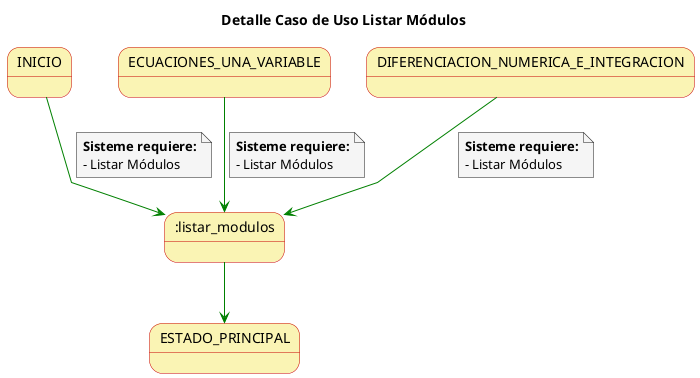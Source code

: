 @startuml

skinparam state {
  BackgroundColor #faf4b4
  BorderColor #c90000
}

skinparam note {
  BackgroundColor #f5f5f5
}

skinparam linetype polyline

title Detalle Caso de Uso Listar Módulos


INICIO-[#green]-> :listar_modulos
note on link
  **Sisteme requiere:**
  - Listar Módulos
end note

ECUACIONES_UNA_VARIABLE-[#green]-> :listar_modulos
note on link
  **Sisteme requiere:**
  - Listar Módulos
end note

DIFERENCIACION_NUMERICA_E_INTEGRACION-[#green]-> :listar_modulos
note on link
  **Sisteme requiere:**
  - Listar Módulos
end note

:listar_modulos-[#green]-> ESTADO_PRINCIPAL

@enduml